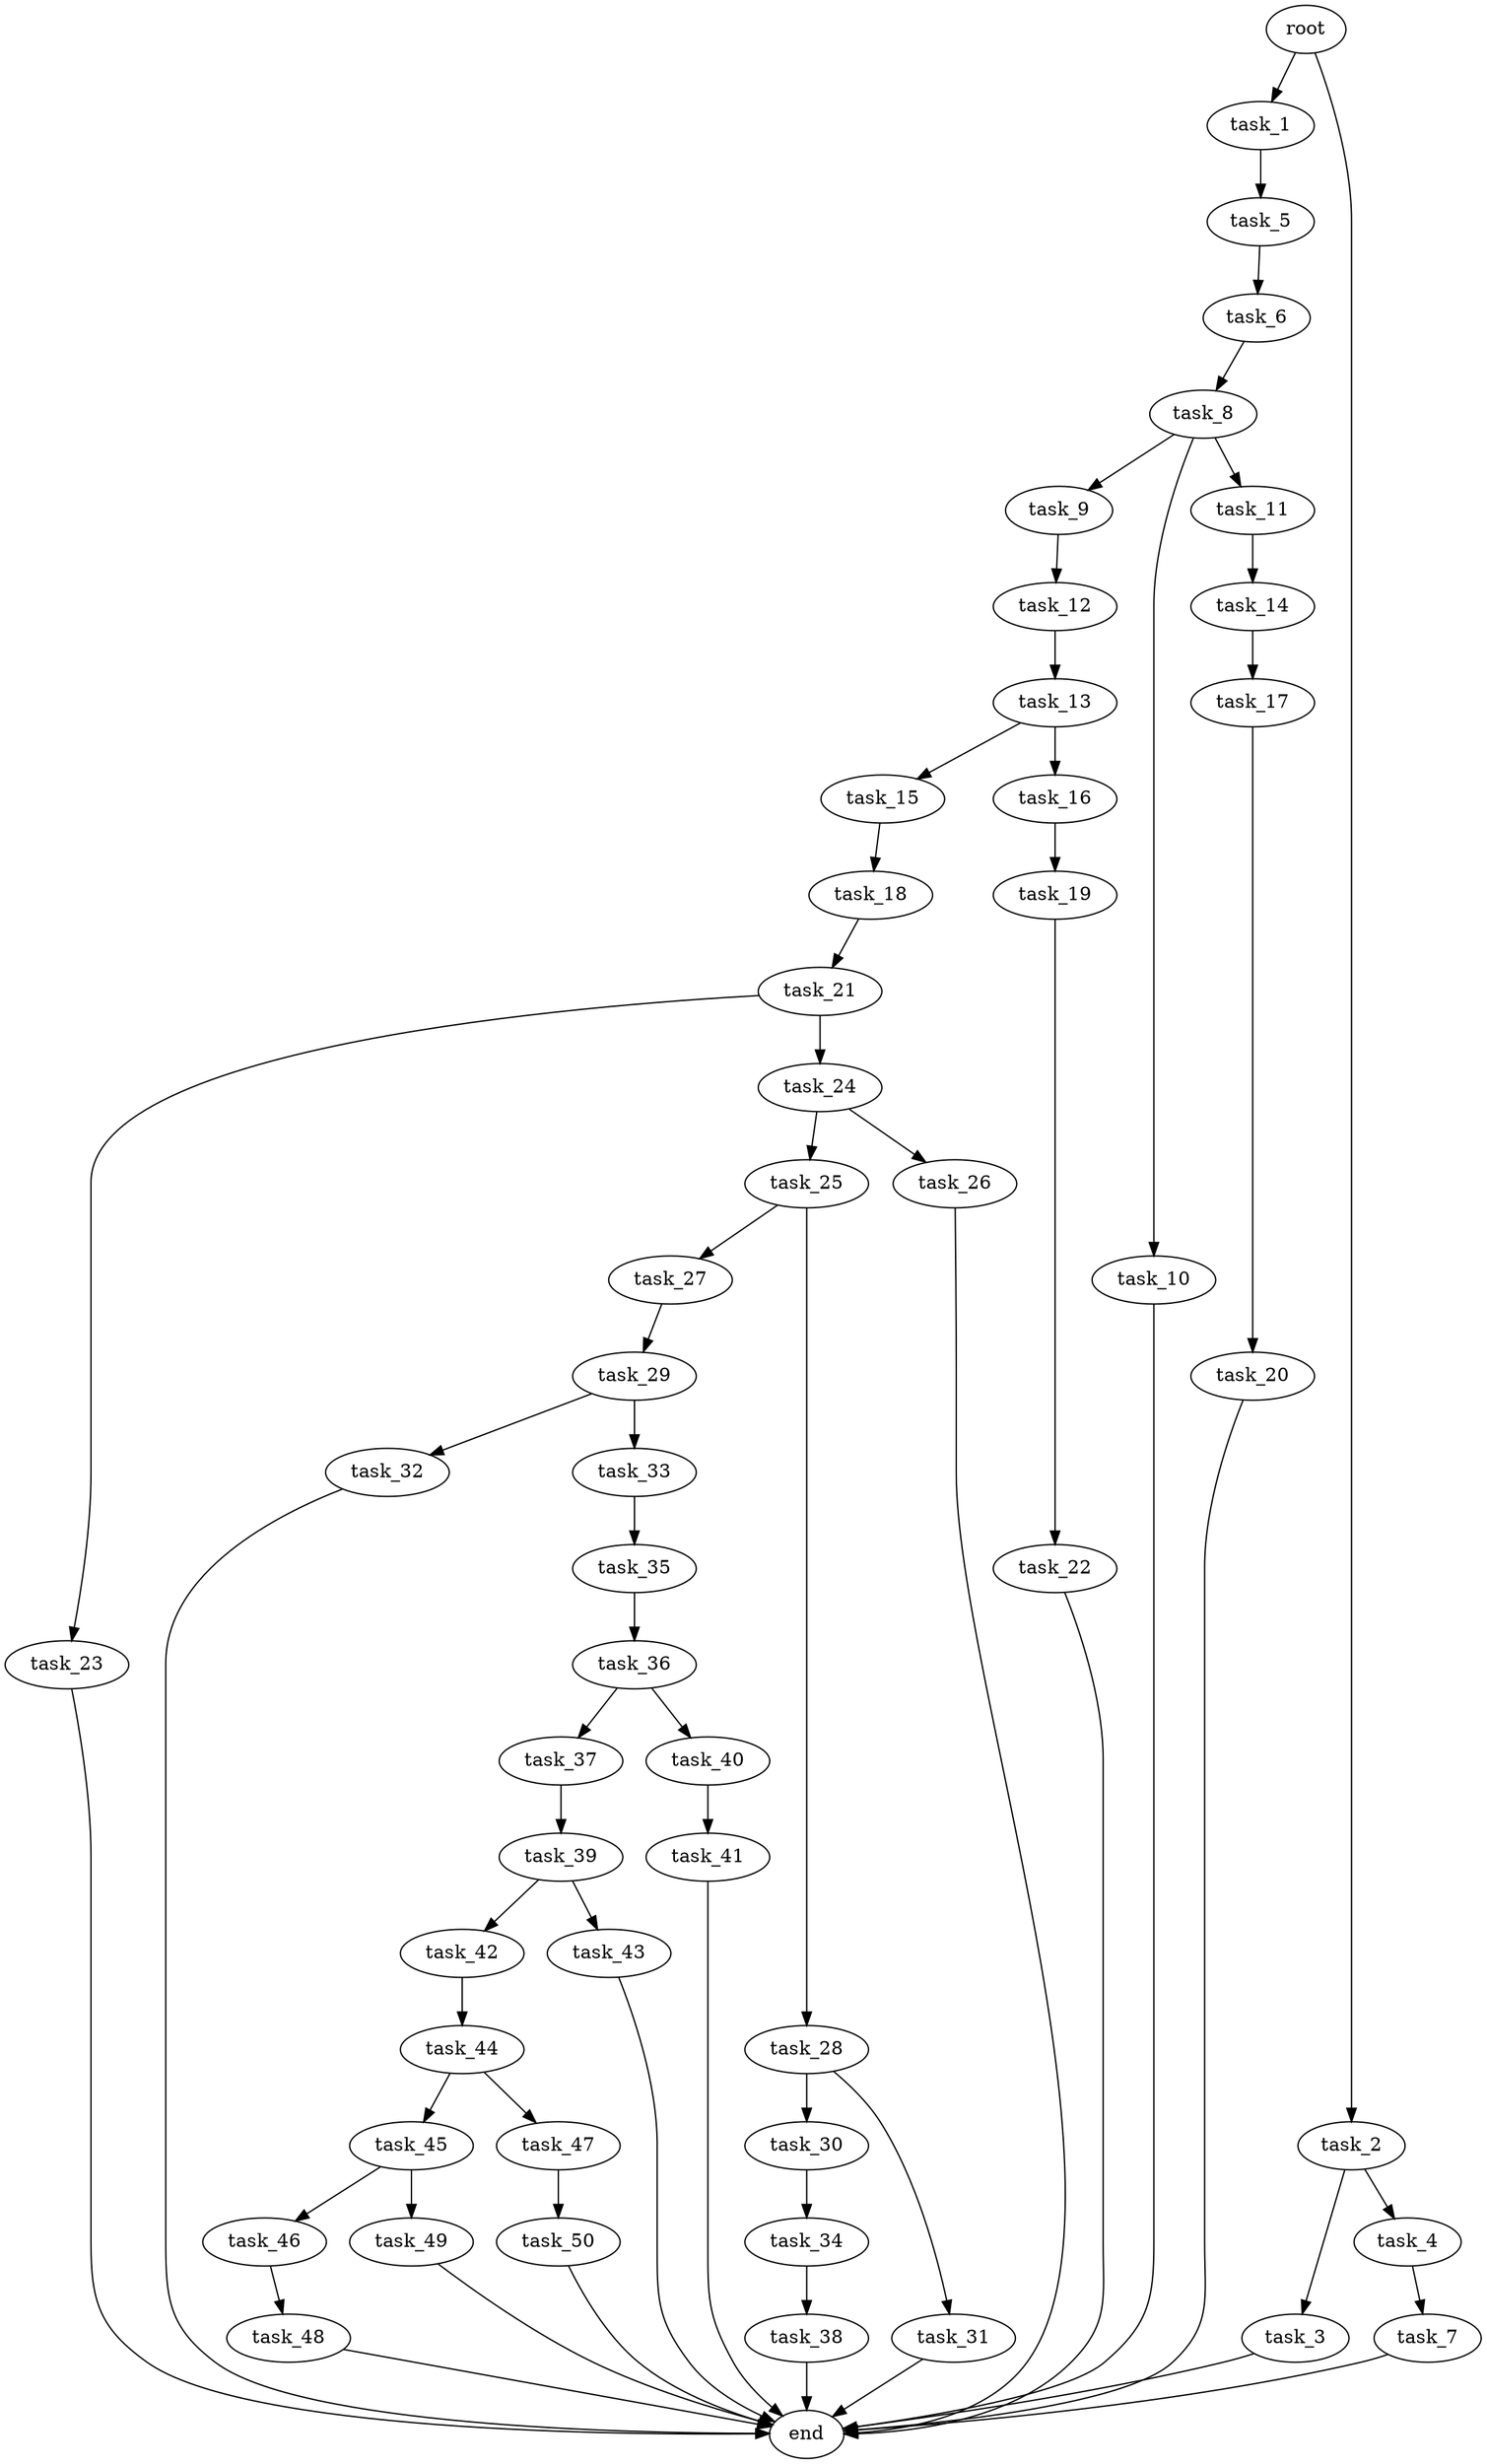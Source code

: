 digraph G {
  root [size="0.000000e+00"];
  task_1 [size="8.682620e+10"];
  task_2 [size="1.065449e+10"];
  task_3 [size="1.243264e+10"];
  task_4 [size="2.792314e+10"];
  task_5 [size="8.536819e+10"];
  task_6 [size="7.905484e+10"];
  task_7 [size="9.878460e+10"];
  task_8 [size="3.560106e+10"];
  task_9 [size="7.377956e+10"];
  task_10 [size="5.529367e+10"];
  task_11 [size="5.345837e+10"];
  task_12 [size="1.020953e+10"];
  task_13 [size="9.404918e+10"];
  task_14 [size="9.679038e+10"];
  task_15 [size="4.327253e+10"];
  task_16 [size="4.925668e+10"];
  task_17 [size="6.318794e+10"];
  task_18 [size="6.847429e+10"];
  task_19 [size="9.575731e+10"];
  task_20 [size="7.065952e+10"];
  task_21 [size="4.064416e+10"];
  task_22 [size="2.433297e+10"];
  task_23 [size="9.931541e+10"];
  task_24 [size="2.001962e+10"];
  task_25 [size="9.420897e+09"];
  task_26 [size="5.964180e+10"];
  task_27 [size="9.810717e+10"];
  task_28 [size="3.665867e+10"];
  task_29 [size="3.524639e+10"];
  task_30 [size="8.179943e+10"];
  task_31 [size="7.448719e+10"];
  task_32 [size="7.533191e+10"];
  task_33 [size="1.034454e+10"];
  task_34 [size="5.967238e+10"];
  task_35 [size="6.088415e+10"];
  task_36 [size="2.179968e+10"];
  task_37 [size="9.138646e+10"];
  task_38 [size="5.071659e+10"];
  task_39 [size="8.877109e+09"];
  task_40 [size="8.391963e+10"];
  task_41 [size="2.113380e+10"];
  task_42 [size="8.529603e+10"];
  task_43 [size="7.105563e+10"];
  task_44 [size="6.483054e+10"];
  task_45 [size="8.870707e+10"];
  task_46 [size="5.364661e+09"];
  task_47 [size="5.304482e+10"];
  task_48 [size="9.477648e+10"];
  task_49 [size="6.977296e+10"];
  task_50 [size="1.139173e+10"];
  end [size="0.000000e+00"];

  root -> task_1 [size="1.000000e-12"];
  root -> task_2 [size="1.000000e-12"];
  task_1 -> task_5 [size="8.536819e+08"];
  task_2 -> task_3 [size="1.243264e+08"];
  task_2 -> task_4 [size="2.792314e+08"];
  task_3 -> end [size="1.000000e-12"];
  task_4 -> task_7 [size="9.878460e+08"];
  task_5 -> task_6 [size="7.905484e+08"];
  task_6 -> task_8 [size="3.560106e+08"];
  task_7 -> end [size="1.000000e-12"];
  task_8 -> task_9 [size="7.377956e+08"];
  task_8 -> task_10 [size="5.529367e+08"];
  task_8 -> task_11 [size="5.345837e+08"];
  task_9 -> task_12 [size="1.020953e+08"];
  task_10 -> end [size="1.000000e-12"];
  task_11 -> task_14 [size="9.679038e+08"];
  task_12 -> task_13 [size="9.404918e+08"];
  task_13 -> task_15 [size="4.327253e+08"];
  task_13 -> task_16 [size="4.925668e+08"];
  task_14 -> task_17 [size="6.318794e+08"];
  task_15 -> task_18 [size="6.847429e+08"];
  task_16 -> task_19 [size="9.575731e+08"];
  task_17 -> task_20 [size="7.065952e+08"];
  task_18 -> task_21 [size="4.064416e+08"];
  task_19 -> task_22 [size="2.433297e+08"];
  task_20 -> end [size="1.000000e-12"];
  task_21 -> task_23 [size="9.931541e+08"];
  task_21 -> task_24 [size="2.001962e+08"];
  task_22 -> end [size="1.000000e-12"];
  task_23 -> end [size="1.000000e-12"];
  task_24 -> task_25 [size="9.420897e+07"];
  task_24 -> task_26 [size="5.964180e+08"];
  task_25 -> task_27 [size="9.810717e+08"];
  task_25 -> task_28 [size="3.665867e+08"];
  task_26 -> end [size="1.000000e-12"];
  task_27 -> task_29 [size="3.524639e+08"];
  task_28 -> task_30 [size="8.179943e+08"];
  task_28 -> task_31 [size="7.448719e+08"];
  task_29 -> task_32 [size="7.533191e+08"];
  task_29 -> task_33 [size="1.034454e+08"];
  task_30 -> task_34 [size="5.967238e+08"];
  task_31 -> end [size="1.000000e-12"];
  task_32 -> end [size="1.000000e-12"];
  task_33 -> task_35 [size="6.088415e+08"];
  task_34 -> task_38 [size="5.071659e+08"];
  task_35 -> task_36 [size="2.179968e+08"];
  task_36 -> task_37 [size="9.138646e+08"];
  task_36 -> task_40 [size="8.391963e+08"];
  task_37 -> task_39 [size="8.877109e+07"];
  task_38 -> end [size="1.000000e-12"];
  task_39 -> task_42 [size="8.529603e+08"];
  task_39 -> task_43 [size="7.105563e+08"];
  task_40 -> task_41 [size="2.113380e+08"];
  task_41 -> end [size="1.000000e-12"];
  task_42 -> task_44 [size="6.483054e+08"];
  task_43 -> end [size="1.000000e-12"];
  task_44 -> task_45 [size="8.870707e+08"];
  task_44 -> task_47 [size="5.304482e+08"];
  task_45 -> task_46 [size="5.364661e+07"];
  task_45 -> task_49 [size="6.977296e+08"];
  task_46 -> task_48 [size="9.477648e+08"];
  task_47 -> task_50 [size="1.139173e+08"];
  task_48 -> end [size="1.000000e-12"];
  task_49 -> end [size="1.000000e-12"];
  task_50 -> end [size="1.000000e-12"];
}
